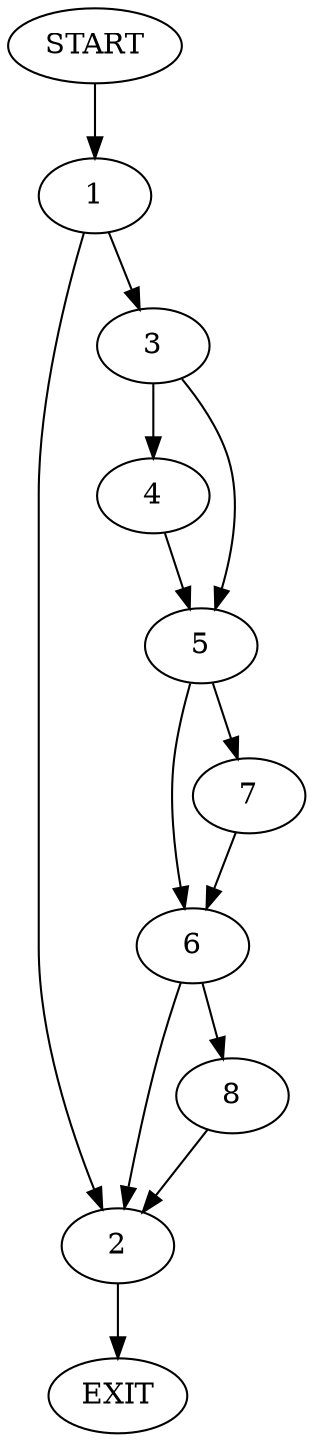 digraph {
0 [label="START"]
9 [label="EXIT"]
0 -> 1
1 -> 2
1 -> 3
2 -> 9
3 -> 4
3 -> 5
4 -> 5
5 -> 6
5 -> 7
7 -> 6
6 -> 2
6 -> 8
8 -> 2
}
